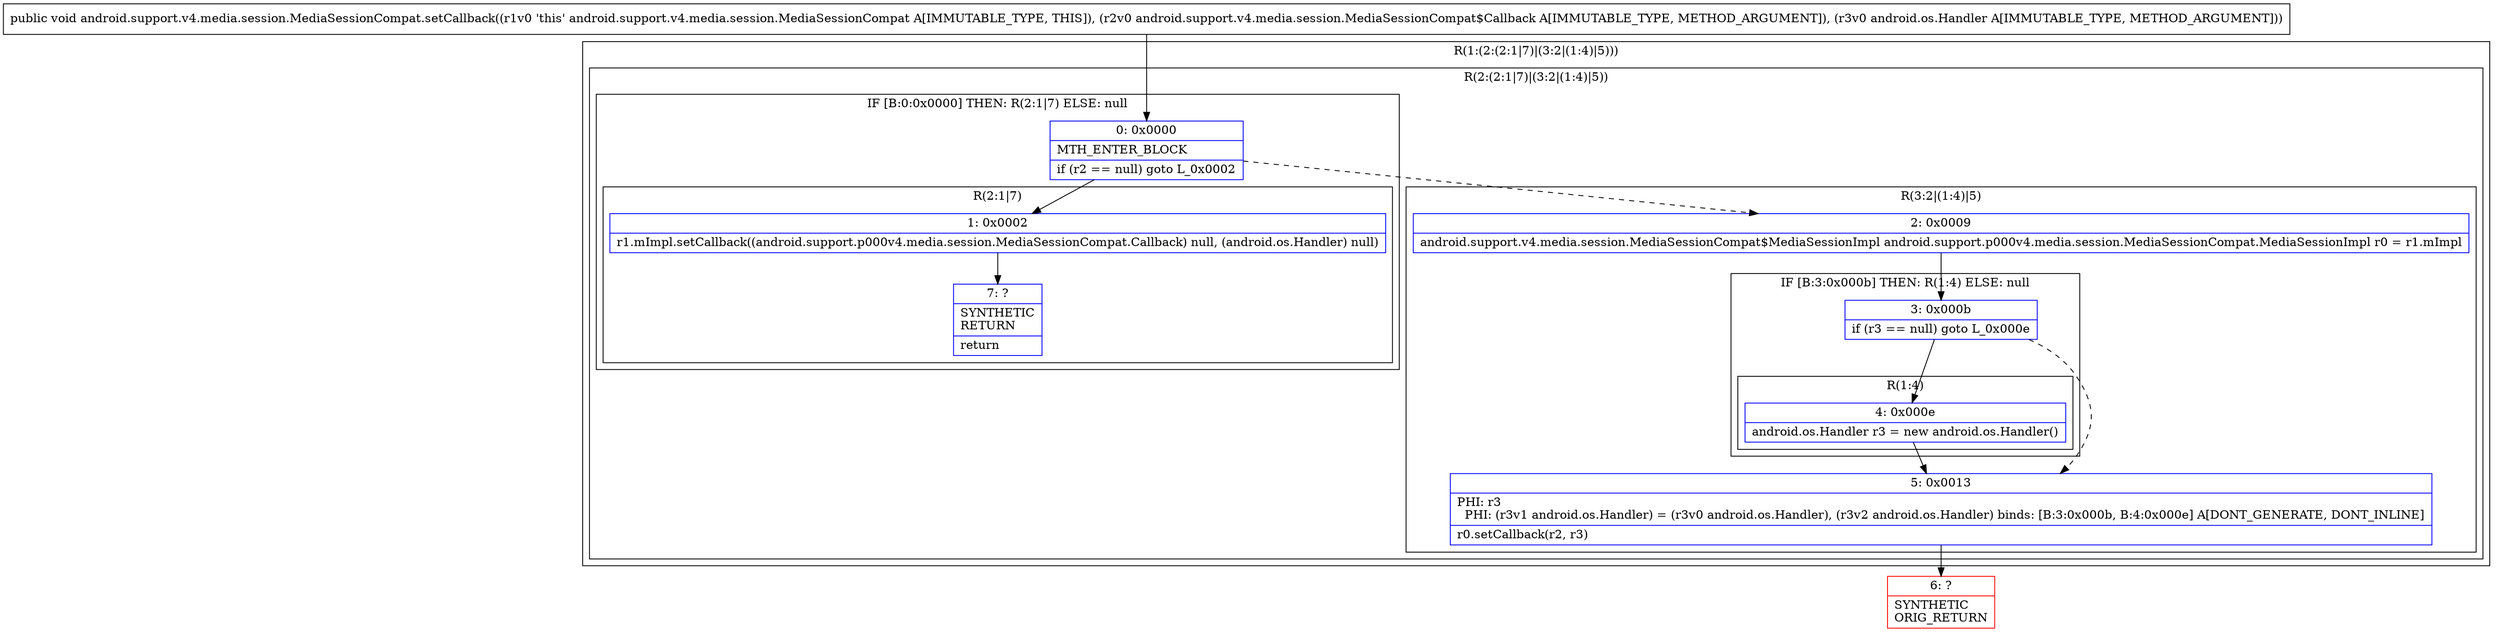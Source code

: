 digraph "CFG forandroid.support.v4.media.session.MediaSessionCompat.setCallback(Landroid\/support\/v4\/media\/session\/MediaSessionCompat$Callback;Landroid\/os\/Handler;)V" {
subgraph cluster_Region_2017587668 {
label = "R(1:(2:(2:1|7)|(3:2|(1:4)|5)))";
node [shape=record,color=blue];
subgraph cluster_Region_140620781 {
label = "R(2:(2:1|7)|(3:2|(1:4)|5))";
node [shape=record,color=blue];
subgraph cluster_IfRegion_770781568 {
label = "IF [B:0:0x0000] THEN: R(2:1|7) ELSE: null";
node [shape=record,color=blue];
Node_0 [shape=record,label="{0\:\ 0x0000|MTH_ENTER_BLOCK\l|if (r2 == null) goto L_0x0002\l}"];
subgraph cluster_Region_1309092570 {
label = "R(2:1|7)";
node [shape=record,color=blue];
Node_1 [shape=record,label="{1\:\ 0x0002|r1.mImpl.setCallback((android.support.p000v4.media.session.MediaSessionCompat.Callback) null, (android.os.Handler) null)\l}"];
Node_7 [shape=record,label="{7\:\ ?|SYNTHETIC\lRETURN\l|return\l}"];
}
}
subgraph cluster_Region_959495094 {
label = "R(3:2|(1:4)|5)";
node [shape=record,color=blue];
Node_2 [shape=record,label="{2\:\ 0x0009|android.support.v4.media.session.MediaSessionCompat$MediaSessionImpl android.support.p000v4.media.session.MediaSessionCompat.MediaSessionImpl r0 = r1.mImpl\l}"];
subgraph cluster_IfRegion_960474527 {
label = "IF [B:3:0x000b] THEN: R(1:4) ELSE: null";
node [shape=record,color=blue];
Node_3 [shape=record,label="{3\:\ 0x000b|if (r3 == null) goto L_0x000e\l}"];
subgraph cluster_Region_1011126158 {
label = "R(1:4)";
node [shape=record,color=blue];
Node_4 [shape=record,label="{4\:\ 0x000e|android.os.Handler r3 = new android.os.Handler()\l}"];
}
}
Node_5 [shape=record,label="{5\:\ 0x0013|PHI: r3 \l  PHI: (r3v1 android.os.Handler) = (r3v0 android.os.Handler), (r3v2 android.os.Handler) binds: [B:3:0x000b, B:4:0x000e] A[DONT_GENERATE, DONT_INLINE]\l|r0.setCallback(r2, r3)\l}"];
}
}
}
Node_6 [shape=record,color=red,label="{6\:\ ?|SYNTHETIC\lORIG_RETURN\l}"];
MethodNode[shape=record,label="{public void android.support.v4.media.session.MediaSessionCompat.setCallback((r1v0 'this' android.support.v4.media.session.MediaSessionCompat A[IMMUTABLE_TYPE, THIS]), (r2v0 android.support.v4.media.session.MediaSessionCompat$Callback A[IMMUTABLE_TYPE, METHOD_ARGUMENT]), (r3v0 android.os.Handler A[IMMUTABLE_TYPE, METHOD_ARGUMENT])) }"];
MethodNode -> Node_0;
Node_0 -> Node_1;
Node_0 -> Node_2[style=dashed];
Node_1 -> Node_7;
Node_2 -> Node_3;
Node_3 -> Node_4;
Node_3 -> Node_5[style=dashed];
Node_4 -> Node_5;
Node_5 -> Node_6;
}

